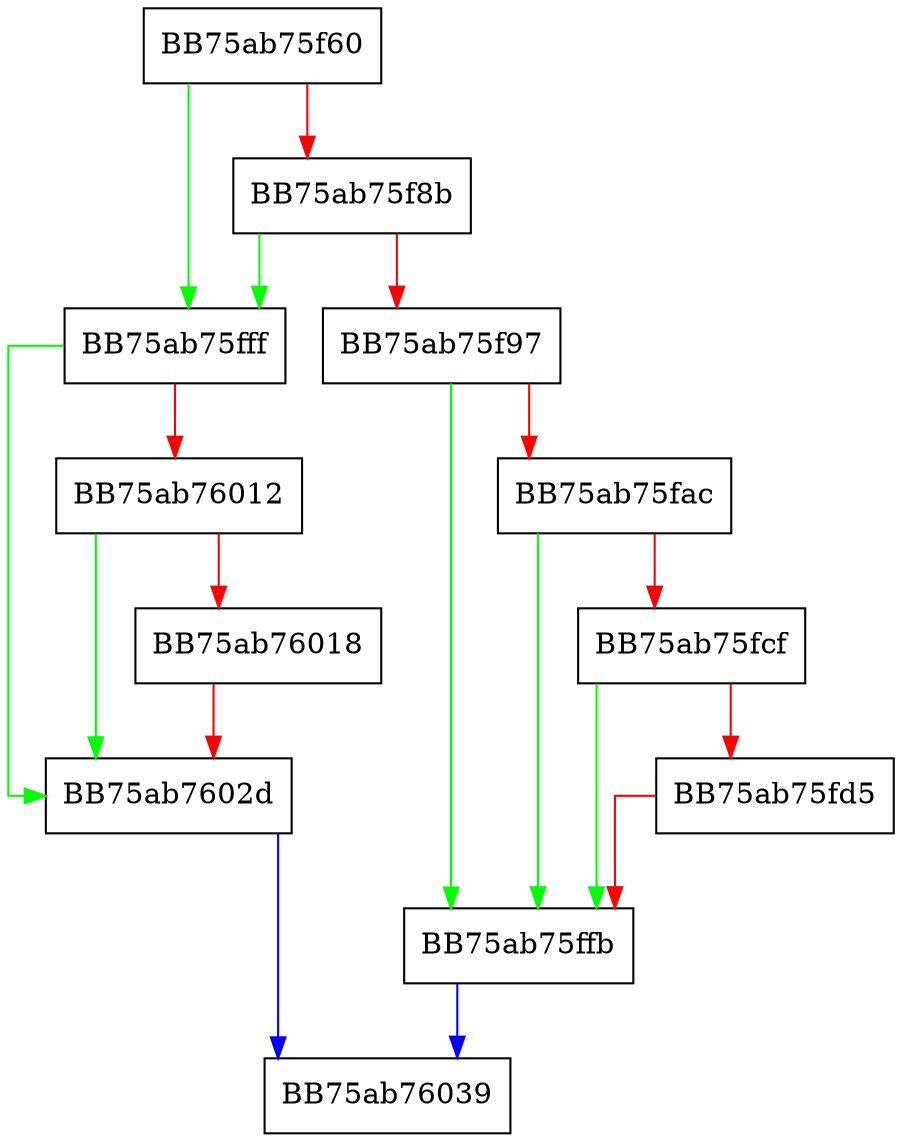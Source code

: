 digraph pfnMoveFile {
  node [shape="box"];
  graph [splines=ortho];
  BB75ab75f60 -> BB75ab75fff [color="green"];
  BB75ab75f60 -> BB75ab75f8b [color="red"];
  BB75ab75f8b -> BB75ab75fff [color="green"];
  BB75ab75f8b -> BB75ab75f97 [color="red"];
  BB75ab75f97 -> BB75ab75ffb [color="green"];
  BB75ab75f97 -> BB75ab75fac [color="red"];
  BB75ab75fac -> BB75ab75ffb [color="green"];
  BB75ab75fac -> BB75ab75fcf [color="red"];
  BB75ab75fcf -> BB75ab75ffb [color="green"];
  BB75ab75fcf -> BB75ab75fd5 [color="red"];
  BB75ab75fd5 -> BB75ab75ffb [color="red"];
  BB75ab75ffb -> BB75ab76039 [color="blue"];
  BB75ab75fff -> BB75ab7602d [color="green"];
  BB75ab75fff -> BB75ab76012 [color="red"];
  BB75ab76012 -> BB75ab7602d [color="green"];
  BB75ab76012 -> BB75ab76018 [color="red"];
  BB75ab76018 -> BB75ab7602d [color="red"];
  BB75ab7602d -> BB75ab76039 [color="blue"];
}
